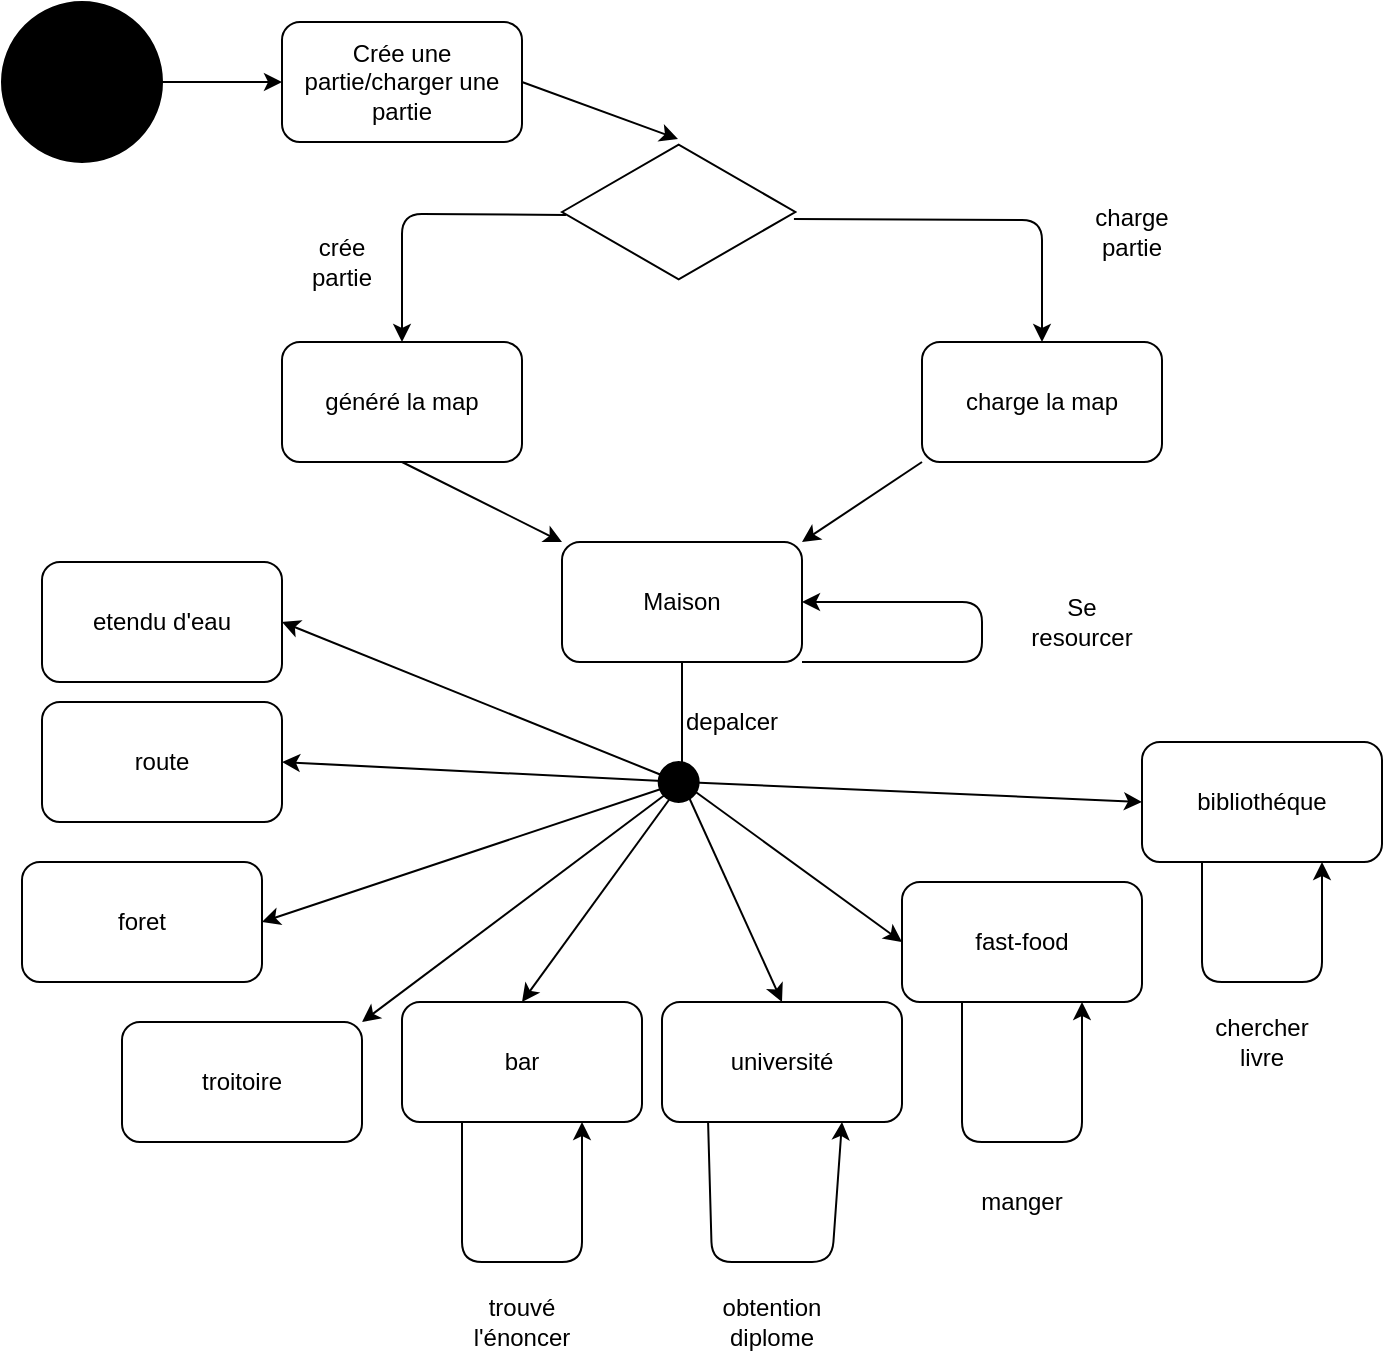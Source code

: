 <mxfile version="14.0.3" type="device"><diagram id="R2lEEEUBdFMjLlhIrx00" name="Page-1"><mxGraphModel dx="1422" dy="768" grid="1" gridSize="10" guides="1" tooltips="1" connect="1" arrows="1" fold="1" page="1" pageScale="1" pageWidth="850" pageHeight="1100" math="0" shadow="0" extFonts="Permanent Marker^https://fonts.googleapis.com/css?family=Permanent+Marker"><root><mxCell id="0"/><mxCell id="1" parent="0"/><mxCell id="E-CY_r-HKOawPC3uCSxj-2" value="" style="ellipse;whiteSpace=wrap;html=1;aspect=fixed;fillColor=#000000;" vertex="1" parent="1"><mxGeometry x="70" y="20" width="80" height="80" as="geometry"/></mxCell><mxCell id="E-CY_r-HKOawPC3uCSxj-3" value="Crée une partie/charger une partie" style="rounded=1;whiteSpace=wrap;html=1;" vertex="1" parent="1"><mxGeometry x="210" y="30" width="120" height="60" as="geometry"/></mxCell><mxCell id="E-CY_r-HKOawPC3uCSxj-4" value="" style="endArrow=classic;html=1;exitX=1;exitY=0.5;exitDx=0;exitDy=0;entryX=0;entryY=0.5;entryDx=0;entryDy=0;" edge="1" parent="1" source="E-CY_r-HKOawPC3uCSxj-2" target="E-CY_r-HKOawPC3uCSxj-3"><mxGeometry width="50" height="50" relative="1" as="geometry"><mxPoint x="400" y="400" as="sourcePoint"/><mxPoint x="450" y="350" as="targetPoint"/></mxGeometry></mxCell><mxCell id="E-CY_r-HKOawPC3uCSxj-5" value="" style="html=1;whiteSpace=wrap;aspect=fixed;shape=isoRectangle;fillColor=#FFFFFF;" vertex="1" parent="1"><mxGeometry x="350" y="90" width="116.67" height="70" as="geometry"/></mxCell><mxCell id="E-CY_r-HKOawPC3uCSxj-6" value="" style="endArrow=classic;html=1;exitX=1;exitY=0.5;exitDx=0;exitDy=0;entryX=0.497;entryY=-0.021;entryDx=0;entryDy=0;entryPerimeter=0;" edge="1" parent="1" source="E-CY_r-HKOawPC3uCSxj-3" target="E-CY_r-HKOawPC3uCSxj-5"><mxGeometry width="50" height="50" relative="1" as="geometry"><mxPoint x="400" y="300" as="sourcePoint"/><mxPoint x="450" y="250" as="targetPoint"/></mxGeometry></mxCell><mxCell id="E-CY_r-HKOawPC3uCSxj-7" value="charge la map" style="rounded=1;whiteSpace=wrap;html=1;fillColor=#FFFFFF;" vertex="1" parent="1"><mxGeometry x="530" y="190" width="120" height="60" as="geometry"/></mxCell><mxCell id="E-CY_r-HKOawPC3uCSxj-8" value="généré la map" style="rounded=1;whiteSpace=wrap;html=1;fillColor=#FFFFFF;" vertex="1" parent="1"><mxGeometry x="210" y="190" width="120" height="60" as="geometry"/></mxCell><mxCell id="E-CY_r-HKOawPC3uCSxj-9" value="" style="endArrow=classic;html=1;entryX=0.5;entryY=0;entryDx=0;entryDy=0;exitX=0.994;exitY=0.55;exitDx=0;exitDy=0;exitPerimeter=0;" edge="1" parent="1" source="E-CY_r-HKOawPC3uCSxj-5" target="E-CY_r-HKOawPC3uCSxj-7"><mxGeometry width="50" height="50" relative="1" as="geometry"><mxPoint x="470" y="130" as="sourcePoint"/><mxPoint x="450" y="250" as="targetPoint"/><Array as="points"><mxPoint x="590" y="129"/></Array></mxGeometry></mxCell><mxCell id="E-CY_r-HKOawPC3uCSxj-10" value="" style="endArrow=classic;html=1;exitX=0.017;exitY=0.521;exitDx=0;exitDy=0;exitPerimeter=0;entryX=0.5;entryY=0;entryDx=0;entryDy=0;" edge="1" parent="1" source="E-CY_r-HKOawPC3uCSxj-5" target="E-CY_r-HKOawPC3uCSxj-8"><mxGeometry width="50" height="50" relative="1" as="geometry"><mxPoint x="400" y="300" as="sourcePoint"/><mxPoint x="450" y="250" as="targetPoint"/><Array as="points"><mxPoint x="270" y="126"/></Array></mxGeometry></mxCell><mxCell id="E-CY_r-HKOawPC3uCSxj-11" value="crée partie" style="text;html=1;strokeColor=none;fillColor=none;align=center;verticalAlign=middle;whiteSpace=wrap;rounded=0;" vertex="1" parent="1"><mxGeometry x="220" y="140" width="40" height="20" as="geometry"/></mxCell><mxCell id="E-CY_r-HKOawPC3uCSxj-13" value="charge partie" style="text;html=1;strokeColor=none;fillColor=none;align=center;verticalAlign=middle;whiteSpace=wrap;rounded=0;" vertex="1" parent="1"><mxGeometry x="600" y="120" width="70" height="30" as="geometry"/></mxCell><mxCell id="E-CY_r-HKOawPC3uCSxj-14" value="Maison" style="rounded=1;whiteSpace=wrap;html=1;fillColor=#FFFFFF;" vertex="1" parent="1"><mxGeometry x="350" y="290" width="120" height="60" as="geometry"/></mxCell><mxCell id="E-CY_r-HKOawPC3uCSxj-15" value="" style="endArrow=classic;html=1;exitX=0.5;exitY=1;exitDx=0;exitDy=0;entryX=0;entryY=0;entryDx=0;entryDy=0;" edge="1" parent="1" source="E-CY_r-HKOawPC3uCSxj-8" target="E-CY_r-HKOawPC3uCSxj-14"><mxGeometry width="50" height="50" relative="1" as="geometry"><mxPoint x="400" y="290" as="sourcePoint"/><mxPoint x="450" y="240" as="targetPoint"/></mxGeometry></mxCell><mxCell id="E-CY_r-HKOawPC3uCSxj-16" value="" style="endArrow=classic;html=1;entryX=1;entryY=0;entryDx=0;entryDy=0;exitX=0;exitY=1;exitDx=0;exitDy=0;" edge="1" parent="1" source="E-CY_r-HKOawPC3uCSxj-7" target="E-CY_r-HKOawPC3uCSxj-14"><mxGeometry width="50" height="50" relative="1" as="geometry"><mxPoint x="400" y="290" as="sourcePoint"/><mxPoint x="450" y="240" as="targetPoint"/></mxGeometry></mxCell><mxCell id="E-CY_r-HKOawPC3uCSxj-17" value="" style="endArrow=classic;html=1;entryX=1;entryY=0.5;entryDx=0;entryDy=0;exitX=1;exitY=1;exitDx=0;exitDy=0;" edge="1" parent="1" source="E-CY_r-HKOawPC3uCSxj-14" target="E-CY_r-HKOawPC3uCSxj-14"><mxGeometry width="50" height="50" relative="1" as="geometry"><mxPoint x="400" y="520" as="sourcePoint"/><mxPoint x="450" y="470" as="targetPoint"/><Array as="points"><mxPoint x="560" y="350"/><mxPoint x="560" y="320"/></Array></mxGeometry></mxCell><mxCell id="E-CY_r-HKOawPC3uCSxj-18" value="Se resourcer" style="text;html=1;strokeColor=none;fillColor=none;align=center;verticalAlign=middle;whiteSpace=wrap;rounded=0;" vertex="1" parent="1"><mxGeometry x="580" y="310" width="60" height="40" as="geometry"/></mxCell><mxCell id="E-CY_r-HKOawPC3uCSxj-19" value="bibliothéque" style="rounded=1;whiteSpace=wrap;html=1;fillColor=#FFFFFF;" vertex="1" parent="1"><mxGeometry x="640.0" y="390" width="120" height="60" as="geometry"/></mxCell><mxCell id="E-CY_r-HKOawPC3uCSxj-21" value="depalcer" style="text;html=1;strokeColor=none;fillColor=none;align=center;verticalAlign=middle;whiteSpace=wrap;rounded=0;" vertex="1" parent="1"><mxGeometry x="400" y="360" width="70" height="40" as="geometry"/></mxCell><mxCell id="E-CY_r-HKOawPC3uCSxj-22" value="fast-food" style="rounded=1;whiteSpace=wrap;html=1;fillColor=#FFFFFF;" vertex="1" parent="1"><mxGeometry x="520" y="460" width="120" height="60" as="geometry"/></mxCell><mxCell id="E-CY_r-HKOawPC3uCSxj-24" value="" style="endArrow=none;html=1;exitX=0.5;exitY=1;exitDx=0;exitDy=0;" edge="1" parent="1" source="E-CY_r-HKOawPC3uCSxj-14"><mxGeometry width="50" height="50" relative="1" as="geometry"><mxPoint x="400" y="400" as="sourcePoint"/><mxPoint x="410" y="410" as="targetPoint"/></mxGeometry></mxCell><mxCell id="E-CY_r-HKOawPC3uCSxj-25" value="université" style="rounded=1;whiteSpace=wrap;html=1;fillColor=#FFFFFF;" vertex="1" parent="1"><mxGeometry x="400" y="520" width="120" height="60" as="geometry"/></mxCell><mxCell id="E-CY_r-HKOawPC3uCSxj-26" value="bar" style="rounded=1;whiteSpace=wrap;html=1;fillColor=#FFFFFF;" vertex="1" parent="1"><mxGeometry x="270" y="520" width="120" height="60" as="geometry"/></mxCell><mxCell id="E-CY_r-HKOawPC3uCSxj-27" value="" style="endArrow=classic;html=1;entryX=0;entryY=0.5;entryDx=0;entryDy=0;" edge="1" parent="1" target="E-CY_r-HKOawPC3uCSxj-19"><mxGeometry width="50" height="50" relative="1" as="geometry"><mxPoint x="410" y="410" as="sourcePoint"/><mxPoint x="490" y="420" as="targetPoint"/></mxGeometry></mxCell><mxCell id="E-CY_r-HKOawPC3uCSxj-28" value="" style="endArrow=classic;html=1;entryX=0;entryY=0.5;entryDx=0;entryDy=0;" edge="1" parent="1" target="E-CY_r-HKOawPC3uCSxj-22"><mxGeometry width="50" height="50" relative="1" as="geometry"><mxPoint x="410" y="410" as="sourcePoint"/><mxPoint x="500" y="350" as="targetPoint"/></mxGeometry></mxCell><mxCell id="E-CY_r-HKOawPC3uCSxj-29" value="" style="endArrow=classic;html=1;entryX=0.5;entryY=0;entryDx=0;entryDy=0;" edge="1" parent="1" target="E-CY_r-HKOawPC3uCSxj-25"><mxGeometry width="50" height="50" relative="1" as="geometry"><mxPoint x="410" y="410" as="sourcePoint"/><mxPoint x="510" y="360" as="targetPoint"/></mxGeometry></mxCell><mxCell id="E-CY_r-HKOawPC3uCSxj-30" value="" style="endArrow=classic;html=1;entryX=0.5;entryY=0;entryDx=0;entryDy=0;" edge="1" parent="1" target="E-CY_r-HKOawPC3uCSxj-26"><mxGeometry width="50" height="50" relative="1" as="geometry"><mxPoint x="410" y="410" as="sourcePoint"/><mxPoint x="520" y="370" as="targetPoint"/></mxGeometry></mxCell><mxCell id="E-CY_r-HKOawPC3uCSxj-31" value="troitoire" style="rounded=1;whiteSpace=wrap;html=1;fillColor=#FFFFFF;" vertex="1" parent="1"><mxGeometry x="130" y="530" width="120" height="60" as="geometry"/></mxCell><mxCell id="E-CY_r-HKOawPC3uCSxj-32" value="route" style="rounded=1;whiteSpace=wrap;html=1;fillColor=#FFFFFF;" vertex="1" parent="1"><mxGeometry x="90" y="370" width="120" height="60" as="geometry"/></mxCell><mxCell id="E-CY_r-HKOawPC3uCSxj-33" value="foret" style="rounded=1;whiteSpace=wrap;html=1;fillColor=#FFFFFF;" vertex="1" parent="1"><mxGeometry x="80" y="450" width="120" height="60" as="geometry"/></mxCell><mxCell id="E-CY_r-HKOawPC3uCSxj-34" value="" style="endArrow=classic;html=1;entryX=1;entryY=0;entryDx=0;entryDy=0;" edge="1" parent="1" target="E-CY_r-HKOawPC3uCSxj-31"><mxGeometry width="50" height="50" relative="1" as="geometry"><mxPoint x="410" y="410" as="sourcePoint"/><mxPoint x="620" y="350" as="targetPoint"/></mxGeometry></mxCell><mxCell id="E-CY_r-HKOawPC3uCSxj-35" value="" style="endArrow=classic;html=1;entryX=1;entryY=0.5;entryDx=0;entryDy=0;" edge="1" parent="1" target="E-CY_r-HKOawPC3uCSxj-32"><mxGeometry width="50" height="50" relative="1" as="geometry"><mxPoint x="410" y="410" as="sourcePoint"/><mxPoint x="620" y="350" as="targetPoint"/></mxGeometry></mxCell><mxCell id="E-CY_r-HKOawPC3uCSxj-36" value="" style="endArrow=classic;html=1;entryX=1;entryY=0.5;entryDx=0;entryDy=0;" edge="1" parent="1" target="E-CY_r-HKOawPC3uCSxj-33"><mxGeometry width="50" height="50" relative="1" as="geometry"><mxPoint x="410" y="410" as="sourcePoint"/><mxPoint x="620" y="350" as="targetPoint"/></mxGeometry></mxCell><mxCell id="E-CY_r-HKOawPC3uCSxj-37" value="" style="endArrow=classic;html=1;entryX=0.75;entryY=1;entryDx=0;entryDy=0;exitX=0.25;exitY=1;exitDx=0;exitDy=0;" edge="1" parent="1" source="E-CY_r-HKOawPC3uCSxj-19" target="E-CY_r-HKOawPC3uCSxj-19"><mxGeometry width="50" height="50" relative="1" as="geometry"><mxPoint x="690" y="510" as="sourcePoint"/><mxPoint x="740" y="480" as="targetPoint"/><Array as="points"><mxPoint x="670" y="510"/><mxPoint x="730" y="510"/></Array></mxGeometry></mxCell><mxCell id="E-CY_r-HKOawPC3uCSxj-38" value="chercher livre" style="text;html=1;strokeColor=none;fillColor=none;align=center;verticalAlign=middle;whiteSpace=wrap;rounded=0;" vertex="1" parent="1"><mxGeometry x="665" y="520" width="70" height="40" as="geometry"/></mxCell><mxCell id="E-CY_r-HKOawPC3uCSxj-39" value="" style="endArrow=classic;html=1;entryX=0.75;entryY=1;entryDx=0;entryDy=0;exitX=0.25;exitY=1;exitDx=0;exitDy=0;" edge="1" parent="1" source="E-CY_r-HKOawPC3uCSxj-22" target="E-CY_r-HKOawPC3uCSxj-22"><mxGeometry width="50" height="50" relative="1" as="geometry"><mxPoint x="550" y="530" as="sourcePoint"/><mxPoint x="610" y="530" as="targetPoint"/><Array as="points"><mxPoint x="550" y="590"/><mxPoint x="610" y="590"/></Array></mxGeometry></mxCell><mxCell id="E-CY_r-HKOawPC3uCSxj-40" value="manger" style="text;html=1;strokeColor=none;fillColor=none;align=center;verticalAlign=middle;whiteSpace=wrap;rounded=0;" vertex="1" parent="1"><mxGeometry x="545" y="600" width="70" height="40" as="geometry"/></mxCell><mxCell id="E-CY_r-HKOawPC3uCSxj-41" value="" style="endArrow=classic;html=1;entryX=0.75;entryY=1;entryDx=0;entryDy=0;exitX=0.192;exitY=1;exitDx=0;exitDy=0;exitPerimeter=0;" edge="1" parent="1" source="E-CY_r-HKOawPC3uCSxj-25" target="E-CY_r-HKOawPC3uCSxj-25"><mxGeometry width="50" height="50" relative="1" as="geometry"><mxPoint x="425" y="590" as="sourcePoint"/><mxPoint x="485" y="590" as="targetPoint"/><Array as="points"><mxPoint x="425" y="650"/><mxPoint x="485" y="650"/></Array></mxGeometry></mxCell><mxCell id="E-CY_r-HKOawPC3uCSxj-42" value="obtention diplome" style="text;html=1;strokeColor=none;fillColor=none;align=center;verticalAlign=middle;whiteSpace=wrap;rounded=0;" vertex="1" parent="1"><mxGeometry x="420" y="660" width="70" height="40" as="geometry"/></mxCell><mxCell id="E-CY_r-HKOawPC3uCSxj-43" value="" style="endArrow=classic;html=1;entryX=0.75;entryY=1;entryDx=0;entryDy=0;exitX=0.25;exitY=1;exitDx=0;exitDy=0;" edge="1" parent="1" source="E-CY_r-HKOawPC3uCSxj-26" target="E-CY_r-HKOawPC3uCSxj-26"><mxGeometry width="50" height="50" relative="1" as="geometry"><mxPoint x="300" y="590" as="sourcePoint"/><mxPoint x="360" y="590" as="targetPoint"/><Array as="points"><mxPoint x="300" y="650"/><mxPoint x="360" y="650"/></Array></mxGeometry></mxCell><mxCell id="E-CY_r-HKOawPC3uCSxj-44" value="trouvé l'énoncer" style="text;html=1;strokeColor=none;fillColor=none;align=center;verticalAlign=middle;whiteSpace=wrap;rounded=0;" vertex="1" parent="1"><mxGeometry x="295" y="660" width="70" height="40" as="geometry"/></mxCell><mxCell id="E-CY_r-HKOawPC3uCSxj-46" value="etendu d'eau" style="rounded=1;whiteSpace=wrap;html=1;fillColor=#FFFFFF;" vertex="1" parent="1"><mxGeometry x="90" y="300" width="120" height="60" as="geometry"/></mxCell><mxCell id="E-CY_r-HKOawPC3uCSxj-47" value="" style="endArrow=classic;html=1;entryX=1;entryY=0.5;entryDx=0;entryDy=0;" edge="1" parent="1" source="E-CY_r-HKOawPC3uCSxj-48" target="E-CY_r-HKOawPC3uCSxj-46"><mxGeometry width="50" height="50" relative="1" as="geometry"><mxPoint x="410" y="410" as="sourcePoint"/><mxPoint x="620" y="330" as="targetPoint"/></mxGeometry></mxCell><mxCell id="E-CY_r-HKOawPC3uCSxj-48" value="" style="ellipse;whiteSpace=wrap;html=1;aspect=fixed;fillColor=#000000;" vertex="1" parent="1"><mxGeometry x="398.34" y="400" width="20" height="20" as="geometry"/></mxCell><mxCell id="E-CY_r-HKOawPC3uCSxj-50" value="" style="endArrow=classic;html=1;entryX=1;entryY=0.5;entryDx=0;entryDy=0;" edge="1" parent="1" target="E-CY_r-HKOawPC3uCSxj-48"><mxGeometry width="50" height="50" relative="1" as="geometry"><mxPoint x="410" y="410" as="sourcePoint"/><mxPoint x="210" y="330" as="targetPoint"/></mxGeometry></mxCell></root></mxGraphModel></diagram></mxfile>